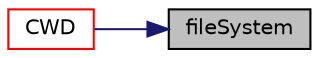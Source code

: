 digraph "fileSystem"
{
 // LATEX_PDF_SIZE
  edge [fontname="Helvetica",fontsize="10",labelfontname="Helvetica",labelfontsize="10"];
  node [fontname="Helvetica",fontsize="10",shape=record];
  rankdir="RL";
  Node1 [label="fileSystem",height=0.2,width=0.4,color="black", fillcolor="grey75", style="filled", fontcolor="black",tooltip="Default."];
  Node1 -> Node2 [dir="back",color="midnightblue",fontsize="10",style="solid",fontname="Helvetica"];
  Node2 [label="CWD",height=0.2,width=0.4,color="red", fillcolor="white", style="filled",URL="$classpFlow_1_1fileSystem.html#ae786060b60772fb23941d9f391bf6835",tooltip="return current working directory"];
}
